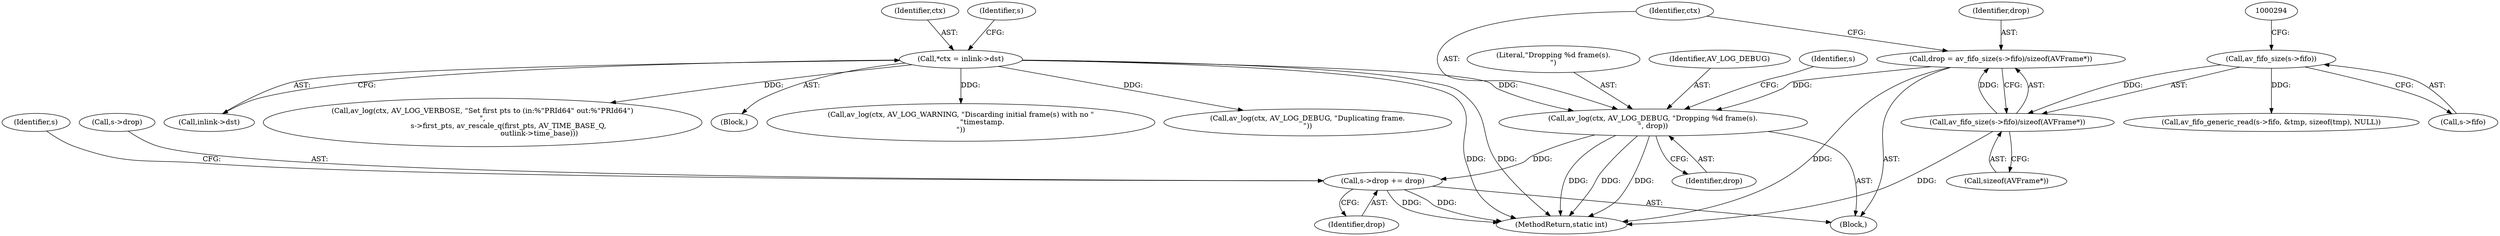 digraph "0_FFmpeg_cdd5df8189ff1537f7abe8defe971f80602cc2d2@pointer" {
"1000300" [label="(Call,s->drop += drop)"];
"1000295" [label="(Call,av_log(ctx, AV_LOG_DEBUG, \"Dropping %d frame(s).\n\", drop))"];
"1000111" [label="(Call,*ctx = inlink->dst)"];
"1000286" [label="(Call,drop = av_fifo_size(s->fifo)/sizeof(AVFrame*))"];
"1000288" [label="(Call,av_fifo_size(s->fifo)/sizeof(AVFrame*))"];
"1000289" [label="(Call,av_fifo_size(s->fifo))"];
"1000288" [label="(Call,av_fifo_size(s->fifo)/sizeof(AVFrame*))"];
"1000368" [label="(Call,av_log(ctx, AV_LOG_DEBUG, \"Duplicating frame.\n\"))"];
"1000113" [label="(Call,inlink->dst)"];
"1000283" [label="(Block,)"];
"1000286" [label="(Call,drop = av_fifo_size(s->fifo)/sizeof(AVFrame*))"];
"1000290" [label="(Call,s->fifo)"];
"1000298" [label="(Literal,\"Dropping %d frame(s).\n\")"];
"1000111" [label="(Call,*ctx = inlink->dst)"];
"1000305" [label="(Call,av_fifo_generic_read(s->fifo, &tmp, sizeof(tmp), NULL))"];
"1000287" [label="(Identifier,drop)"];
"1000307" [label="(Identifier,s)"];
"1000289" [label="(Call,av_fifo_size(s->fifo))"];
"1000296" [label="(Identifier,ctx)"];
"1000295" [label="(Call,av_log(ctx, AV_LOG_DEBUG, \"Dropping %d frame(s).\n\", drop))"];
"1000300" [label="(Call,s->drop += drop)"];
"1000301" [label="(Call,s->drop)"];
"1000304" [label="(Identifier,drop)"];
"1000470" [label="(MethodReturn,static int)"];
"1000297" [label="(Identifier,AV_LOG_DEBUG)"];
"1000293" [label="(Call,sizeof(AVFrame*))"];
"1000112" [label="(Identifier,ctx)"];
"1000302" [label="(Identifier,s)"];
"1000299" [label="(Identifier,drop)"];
"1000118" [label="(Identifier,s)"];
"1000206" [label="(Call,av_log(ctx, AV_LOG_VERBOSE, \"Set first pts to (in:%\"PRId64\" out:%\"PRId64\")\n\",\n                       s->first_pts, av_rescale_q(first_pts, AV_TIME_BASE_Q,\n                                                  outlink->time_base)))"];
"1000109" [label="(Block,)"];
"1000234" [label="(Call,av_log(ctx, AV_LOG_WARNING, \"Discarding initial frame(s) with no \"\n                   \"timestamp.\n\"))"];
"1000300" -> "1000283"  [label="AST: "];
"1000300" -> "1000304"  [label="CFG: "];
"1000301" -> "1000300"  [label="AST: "];
"1000304" -> "1000300"  [label="AST: "];
"1000307" -> "1000300"  [label="CFG: "];
"1000300" -> "1000470"  [label="DDG: "];
"1000300" -> "1000470"  [label="DDG: "];
"1000295" -> "1000300"  [label="DDG: "];
"1000295" -> "1000283"  [label="AST: "];
"1000295" -> "1000299"  [label="CFG: "];
"1000296" -> "1000295"  [label="AST: "];
"1000297" -> "1000295"  [label="AST: "];
"1000298" -> "1000295"  [label="AST: "];
"1000299" -> "1000295"  [label="AST: "];
"1000302" -> "1000295"  [label="CFG: "];
"1000295" -> "1000470"  [label="DDG: "];
"1000295" -> "1000470"  [label="DDG: "];
"1000295" -> "1000470"  [label="DDG: "];
"1000111" -> "1000295"  [label="DDG: "];
"1000286" -> "1000295"  [label="DDG: "];
"1000111" -> "1000109"  [label="AST: "];
"1000111" -> "1000113"  [label="CFG: "];
"1000112" -> "1000111"  [label="AST: "];
"1000113" -> "1000111"  [label="AST: "];
"1000118" -> "1000111"  [label="CFG: "];
"1000111" -> "1000470"  [label="DDG: "];
"1000111" -> "1000470"  [label="DDG: "];
"1000111" -> "1000206"  [label="DDG: "];
"1000111" -> "1000234"  [label="DDG: "];
"1000111" -> "1000368"  [label="DDG: "];
"1000286" -> "1000283"  [label="AST: "];
"1000286" -> "1000288"  [label="CFG: "];
"1000287" -> "1000286"  [label="AST: "];
"1000288" -> "1000286"  [label="AST: "];
"1000296" -> "1000286"  [label="CFG: "];
"1000286" -> "1000470"  [label="DDG: "];
"1000288" -> "1000286"  [label="DDG: "];
"1000288" -> "1000293"  [label="CFG: "];
"1000289" -> "1000288"  [label="AST: "];
"1000293" -> "1000288"  [label="AST: "];
"1000288" -> "1000470"  [label="DDG: "];
"1000289" -> "1000288"  [label="DDG: "];
"1000289" -> "1000290"  [label="CFG: "];
"1000290" -> "1000289"  [label="AST: "];
"1000294" -> "1000289"  [label="CFG: "];
"1000289" -> "1000305"  [label="DDG: "];
}
